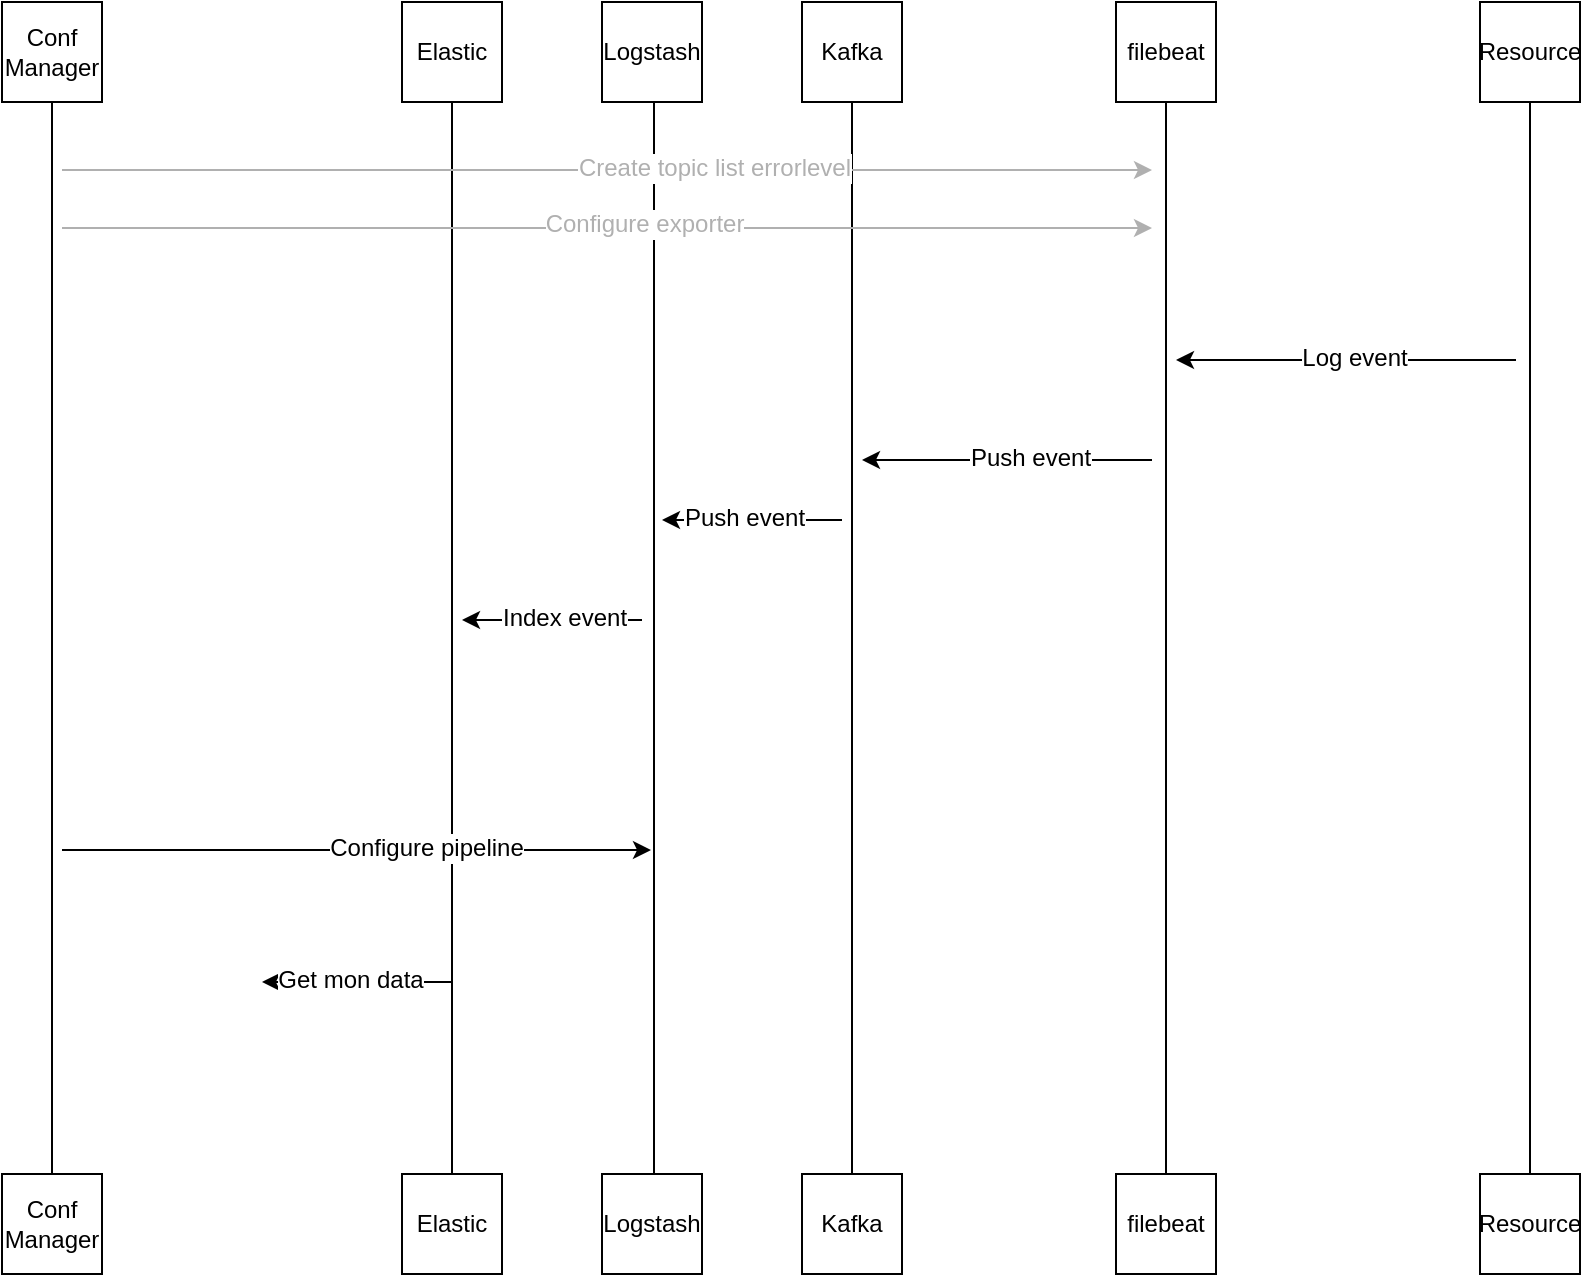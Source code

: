 <mxfile version="14.1.8" type="github">
  <diagram id="Re2_eKQuALezutpp5Ufv" name="Page-1">
    <mxGraphModel dx="3650" dy="992" grid="1" gridSize="10" guides="1" tooltips="1" connect="1" arrows="1" fold="1" page="1" pageScale="1" pageWidth="1169" pageHeight="827" math="0" shadow="0">
      <root>
        <mxCell id="0" />
        <mxCell id="1" parent="0" />
        <mxCell id="wPXH4mjbis2pNeKBEpg1-1" value="" style="edgeStyle=orthogonalEdgeStyle;rounded=0;orthogonalLoop=1;jettySize=auto;html=1;endArrow=none;endFill=0;" edge="1" parent="1" source="wPXH4mjbis2pNeKBEpg1-2" target="wPXH4mjbis2pNeKBEpg1-3">
          <mxGeometry relative="1" as="geometry" />
        </mxCell>
        <mxCell id="wPXH4mjbis2pNeKBEpg1-2" value="Kafka" style="whiteSpace=wrap;html=1;aspect=fixed;" vertex="1" parent="1">
          <mxGeometry x="-1705" y="100" width="50" height="50" as="geometry" />
        </mxCell>
        <mxCell id="wPXH4mjbis2pNeKBEpg1-3" value="Kafka" style="whiteSpace=wrap;html=1;aspect=fixed;" vertex="1" parent="1">
          <mxGeometry x="-1705" y="686" width="50" height="50" as="geometry" />
        </mxCell>
        <mxCell id="wPXH4mjbis2pNeKBEpg1-4" value="" style="edgeStyle=orthogonalEdgeStyle;rounded=0;orthogonalLoop=1;jettySize=auto;html=1;endArrow=none;endFill=0;" edge="1" parent="1" source="wPXH4mjbis2pNeKBEpg1-5" target="wPXH4mjbis2pNeKBEpg1-6">
          <mxGeometry relative="1" as="geometry" />
        </mxCell>
        <mxCell id="wPXH4mjbis2pNeKBEpg1-5" value="filebeat" style="whiteSpace=wrap;html=1;aspect=fixed;" vertex="1" parent="1">
          <mxGeometry x="-1548" y="100" width="50" height="50" as="geometry" />
        </mxCell>
        <mxCell id="wPXH4mjbis2pNeKBEpg1-6" value="filebeat" style="whiteSpace=wrap;html=1;aspect=fixed;" vertex="1" parent="1">
          <mxGeometry x="-1548" y="686" width="50" height="50" as="geometry" />
        </mxCell>
        <mxCell id="wPXH4mjbis2pNeKBEpg1-7" value="" style="edgeStyle=orthogonalEdgeStyle;rounded=0;orthogonalLoop=1;jettySize=auto;html=1;endArrow=none;endFill=0;" edge="1" parent="1">
          <mxGeometry relative="1" as="geometry">
            <mxPoint x="-1779" y="150.0" as="sourcePoint" />
            <mxPoint x="-1779" y="710" as="targetPoint" />
          </mxGeometry>
        </mxCell>
        <mxCell id="wPXH4mjbis2pNeKBEpg1-8" value="Logstash" style="whiteSpace=wrap;html=1;aspect=fixed;" vertex="1" parent="1">
          <mxGeometry x="-1805" y="100" width="50" height="50" as="geometry" />
        </mxCell>
        <mxCell id="wPXH4mjbis2pNeKBEpg1-9" value="Logstash" style="whiteSpace=wrap;html=1;aspect=fixed;" vertex="1" parent="1">
          <mxGeometry x="-1805" y="686" width="50" height="50" as="geometry" />
        </mxCell>
        <mxCell id="wPXH4mjbis2pNeKBEpg1-10" value="" style="edgeStyle=orthogonalEdgeStyle;rounded=0;orthogonalLoop=1;jettySize=auto;html=1;endArrow=none;endFill=0;" edge="1" parent="1" source="wPXH4mjbis2pNeKBEpg1-11" target="wPXH4mjbis2pNeKBEpg1-12">
          <mxGeometry relative="1" as="geometry" />
        </mxCell>
        <mxCell id="wPXH4mjbis2pNeKBEpg1-11" value="Elastic" style="whiteSpace=wrap;html=1;aspect=fixed;" vertex="1" parent="1">
          <mxGeometry x="-1905" y="100" width="50" height="50" as="geometry" />
        </mxCell>
        <mxCell id="wPXH4mjbis2pNeKBEpg1-12" value="Elastic" style="whiteSpace=wrap;html=1;aspect=fixed;" vertex="1" parent="1">
          <mxGeometry x="-1905" y="686" width="50" height="50" as="geometry" />
        </mxCell>
        <mxCell id="wPXH4mjbis2pNeKBEpg1-13" value="" style="edgeStyle=orthogonalEdgeStyle;rounded=0;orthogonalLoop=1;jettySize=auto;html=1;endArrow=none;endFill=0;" edge="1" parent="1" target="wPXH4mjbis2pNeKBEpg1-15">
          <mxGeometry relative="1" as="geometry">
            <mxPoint x="-2155" y="150.0" as="sourcePoint" />
          </mxGeometry>
        </mxCell>
        <mxCell id="wPXH4mjbis2pNeKBEpg1-16" value="" style="edgeStyle=orthogonalEdgeStyle;rounded=0;orthogonalLoop=1;jettySize=auto;html=1;endArrow=none;endFill=0;" edge="1" parent="1" source="wPXH4mjbis2pNeKBEpg1-17" target="wPXH4mjbis2pNeKBEpg1-18">
          <mxGeometry relative="1" as="geometry" />
        </mxCell>
        <mxCell id="wPXH4mjbis2pNeKBEpg1-17" value="Conf&lt;br&gt;Manager" style="whiteSpace=wrap;html=1;aspect=fixed;" vertex="1" parent="1">
          <mxGeometry x="-2105" y="100" width="50" height="50" as="geometry" />
        </mxCell>
        <mxCell id="wPXH4mjbis2pNeKBEpg1-18" value="Conf&lt;br&gt;Manager" style="whiteSpace=wrap;html=1;aspect=fixed;" vertex="1" parent="1">
          <mxGeometry x="-2105" y="686" width="50" height="50" as="geometry" />
        </mxCell>
        <mxCell id="wPXH4mjbis2pNeKBEpg1-19" value="" style="endArrow=classic;html=1;strokeColor=#000000;" edge="1" parent="1">
          <mxGeometry width="50" height="50" relative="1" as="geometry">
            <mxPoint x="-2075" y="524" as="sourcePoint" />
            <mxPoint x="-1780.5" y="524" as="targetPoint" />
          </mxGeometry>
        </mxCell>
        <mxCell id="wPXH4mjbis2pNeKBEpg1-20" value="Configure pipeline" style="text;html=1;align=center;verticalAlign=middle;resizable=0;points=[];labelBackgroundColor=#ffffff;" vertex="1" connectable="0" parent="wPXH4mjbis2pNeKBEpg1-19">
          <mxGeometry x="0.234" y="1" relative="1" as="geometry">
            <mxPoint as="offset" />
          </mxGeometry>
        </mxCell>
        <mxCell id="wPXH4mjbis2pNeKBEpg1-21" value="" style="endArrow=classic;html=1;strokeColor=#B0B0B0;fontColor=#B0B0B0;" edge="1" parent="1">
          <mxGeometry width="50" height="50" relative="1" as="geometry">
            <mxPoint x="-2075" y="184" as="sourcePoint" />
            <mxPoint x="-1530" y="184" as="targetPoint" />
          </mxGeometry>
        </mxCell>
        <mxCell id="wPXH4mjbis2pNeKBEpg1-22" value="Create topic list errorlevel" style="text;html=1;align=center;verticalAlign=middle;resizable=0;points=[];labelBackgroundColor=#ffffff;fontColor=#B0B0B0;" vertex="1" connectable="0" parent="wPXH4mjbis2pNeKBEpg1-21">
          <mxGeometry x="0.194" y="1" relative="1" as="geometry">
            <mxPoint as="offset" />
          </mxGeometry>
        </mxCell>
        <mxCell id="wPXH4mjbis2pNeKBEpg1-23" value="" style="endArrow=classic;html=1;strokeColor=#B0B0B0;" edge="1" parent="1">
          <mxGeometry width="50" height="50" relative="1" as="geometry">
            <mxPoint x="-2075" y="213" as="sourcePoint" />
            <mxPoint x="-1530" y="213" as="targetPoint" />
          </mxGeometry>
        </mxCell>
        <mxCell id="wPXH4mjbis2pNeKBEpg1-24" value="Configure exporter" style="text;html=1;align=center;verticalAlign=middle;resizable=0;points=[];labelBackgroundColor=#ffffff;fontColor=#B0B0B0;" vertex="1" connectable="0" parent="wPXH4mjbis2pNeKBEpg1-23">
          <mxGeometry x="0.068" y="1" relative="1" as="geometry">
            <mxPoint y="-1" as="offset" />
          </mxGeometry>
        </mxCell>
        <mxCell id="wPXH4mjbis2pNeKBEpg1-25" value="" style="edgeStyle=orthogonalEdgeStyle;rounded=0;orthogonalLoop=1;jettySize=auto;html=1;endArrow=none;endFill=0;" edge="1" parent="1" source="wPXH4mjbis2pNeKBEpg1-26" target="wPXH4mjbis2pNeKBEpg1-27">
          <mxGeometry relative="1" as="geometry" />
        </mxCell>
        <mxCell id="wPXH4mjbis2pNeKBEpg1-26" value="Resource" style="whiteSpace=wrap;html=1;aspect=fixed;" vertex="1" parent="1">
          <mxGeometry x="-1366" y="100" width="50" height="50" as="geometry" />
        </mxCell>
        <mxCell id="wPXH4mjbis2pNeKBEpg1-27" value="Resource" style="whiteSpace=wrap;html=1;aspect=fixed;" vertex="1" parent="1">
          <mxGeometry x="-1366" y="686" width="50" height="50" as="geometry" />
        </mxCell>
        <mxCell id="wPXH4mjbis2pNeKBEpg1-28" value="" style="endArrow=none;html=1;strokeColor=#000000;endFill=0;startFill=1;startArrow=classic;" edge="1" parent="1">
          <mxGeometry width="50" height="50" relative="1" as="geometry">
            <mxPoint x="-1518" y="279" as="sourcePoint" />
            <mxPoint x="-1348" y="279" as="targetPoint" />
            <Array as="points">
              <mxPoint x="-1458" y="279" />
            </Array>
          </mxGeometry>
        </mxCell>
        <mxCell id="wPXH4mjbis2pNeKBEpg1-29" value="Log event" style="text;html=1;align=center;verticalAlign=middle;resizable=0;points=[];labelBackgroundColor=#ffffff;" vertex="1" connectable="0" parent="wPXH4mjbis2pNeKBEpg1-28">
          <mxGeometry x="0.194" y="1" relative="1" as="geometry">
            <mxPoint x="-12.86" as="offset" />
          </mxGeometry>
        </mxCell>
        <mxCell id="wPXH4mjbis2pNeKBEpg1-30" value="" style="endArrow=none;html=1;strokeColor=#000000;endFill=0;startArrow=classic;startFill=1;" edge="1" parent="1">
          <mxGeometry width="50" height="50" relative="1" as="geometry">
            <mxPoint x="-1675" y="329" as="sourcePoint" />
            <mxPoint x="-1530" y="329" as="targetPoint" />
          </mxGeometry>
        </mxCell>
        <mxCell id="wPXH4mjbis2pNeKBEpg1-31" value="Push event" style="text;html=1;align=center;verticalAlign=middle;resizable=0;points=[];labelBackgroundColor=#ffffff;" vertex="1" connectable="0" parent="wPXH4mjbis2pNeKBEpg1-30">
          <mxGeometry x="0.194" y="1" relative="1" as="geometry">
            <mxPoint x="-2.86" as="offset" />
          </mxGeometry>
        </mxCell>
        <mxCell id="wPXH4mjbis2pNeKBEpg1-32" value="" style="endArrow=none;html=1;strokeColor=#000000;endFill=0;startArrow=classic;startFill=1;" edge="1" parent="1">
          <mxGeometry width="50" height="50" relative="1" as="geometry">
            <mxPoint x="-1775" y="359" as="sourcePoint" />
            <mxPoint x="-1685" y="359" as="targetPoint" />
            <Array as="points">
              <mxPoint x="-1725" y="359" />
              <mxPoint x="-1705" y="359" />
            </Array>
          </mxGeometry>
        </mxCell>
        <mxCell id="wPXH4mjbis2pNeKBEpg1-33" value="Push event" style="text;html=1;align=center;verticalAlign=middle;resizable=0;points=[];labelBackgroundColor=#ffffff;" vertex="1" connectable="0" parent="wPXH4mjbis2pNeKBEpg1-32">
          <mxGeometry x="0.194" y="1" relative="1" as="geometry">
            <mxPoint x="-12.86" as="offset" />
          </mxGeometry>
        </mxCell>
        <mxCell id="wPXH4mjbis2pNeKBEpg1-34" value="" style="endArrow=none;html=1;strokeColor=#000000;endFill=0;startArrow=classic;startFill=1;" edge="1" parent="1">
          <mxGeometry width="50" height="50" relative="1" as="geometry">
            <mxPoint x="-1875" y="409" as="sourcePoint" />
            <mxPoint x="-1785" y="409" as="targetPoint" />
          </mxGeometry>
        </mxCell>
        <mxCell id="wPXH4mjbis2pNeKBEpg1-35" value="Index event" style="text;html=1;align=center;verticalAlign=middle;resizable=0;points=[];labelBackgroundColor=#ffffff;" vertex="1" connectable="0" parent="wPXH4mjbis2pNeKBEpg1-34">
          <mxGeometry x="0.194" y="1" relative="1" as="geometry">
            <mxPoint x="-2.86" as="offset" />
          </mxGeometry>
        </mxCell>
        <mxCell id="wPXH4mjbis2pNeKBEpg1-36" value="" style="endArrow=none;html=1;strokeColor=#000000;endFill=0;startFill=1;startArrow=classic;" edge="1" parent="1">
          <mxGeometry width="50" height="50" relative="1" as="geometry">
            <mxPoint x="-1975" y="590" as="sourcePoint" />
            <mxPoint x="-1880" y="590" as="targetPoint" />
          </mxGeometry>
        </mxCell>
        <mxCell id="wPXH4mjbis2pNeKBEpg1-37" value="Get mon data" style="text;html=1;align=center;verticalAlign=middle;resizable=0;points=[];labelBackgroundColor=#ffffff;" vertex="1" connectable="0" parent="wPXH4mjbis2pNeKBEpg1-36">
          <mxGeometry x="0.194" y="1" relative="1" as="geometry">
            <mxPoint x="-12.86" as="offset" />
          </mxGeometry>
        </mxCell>
      </root>
    </mxGraphModel>
  </diagram>
</mxfile>
